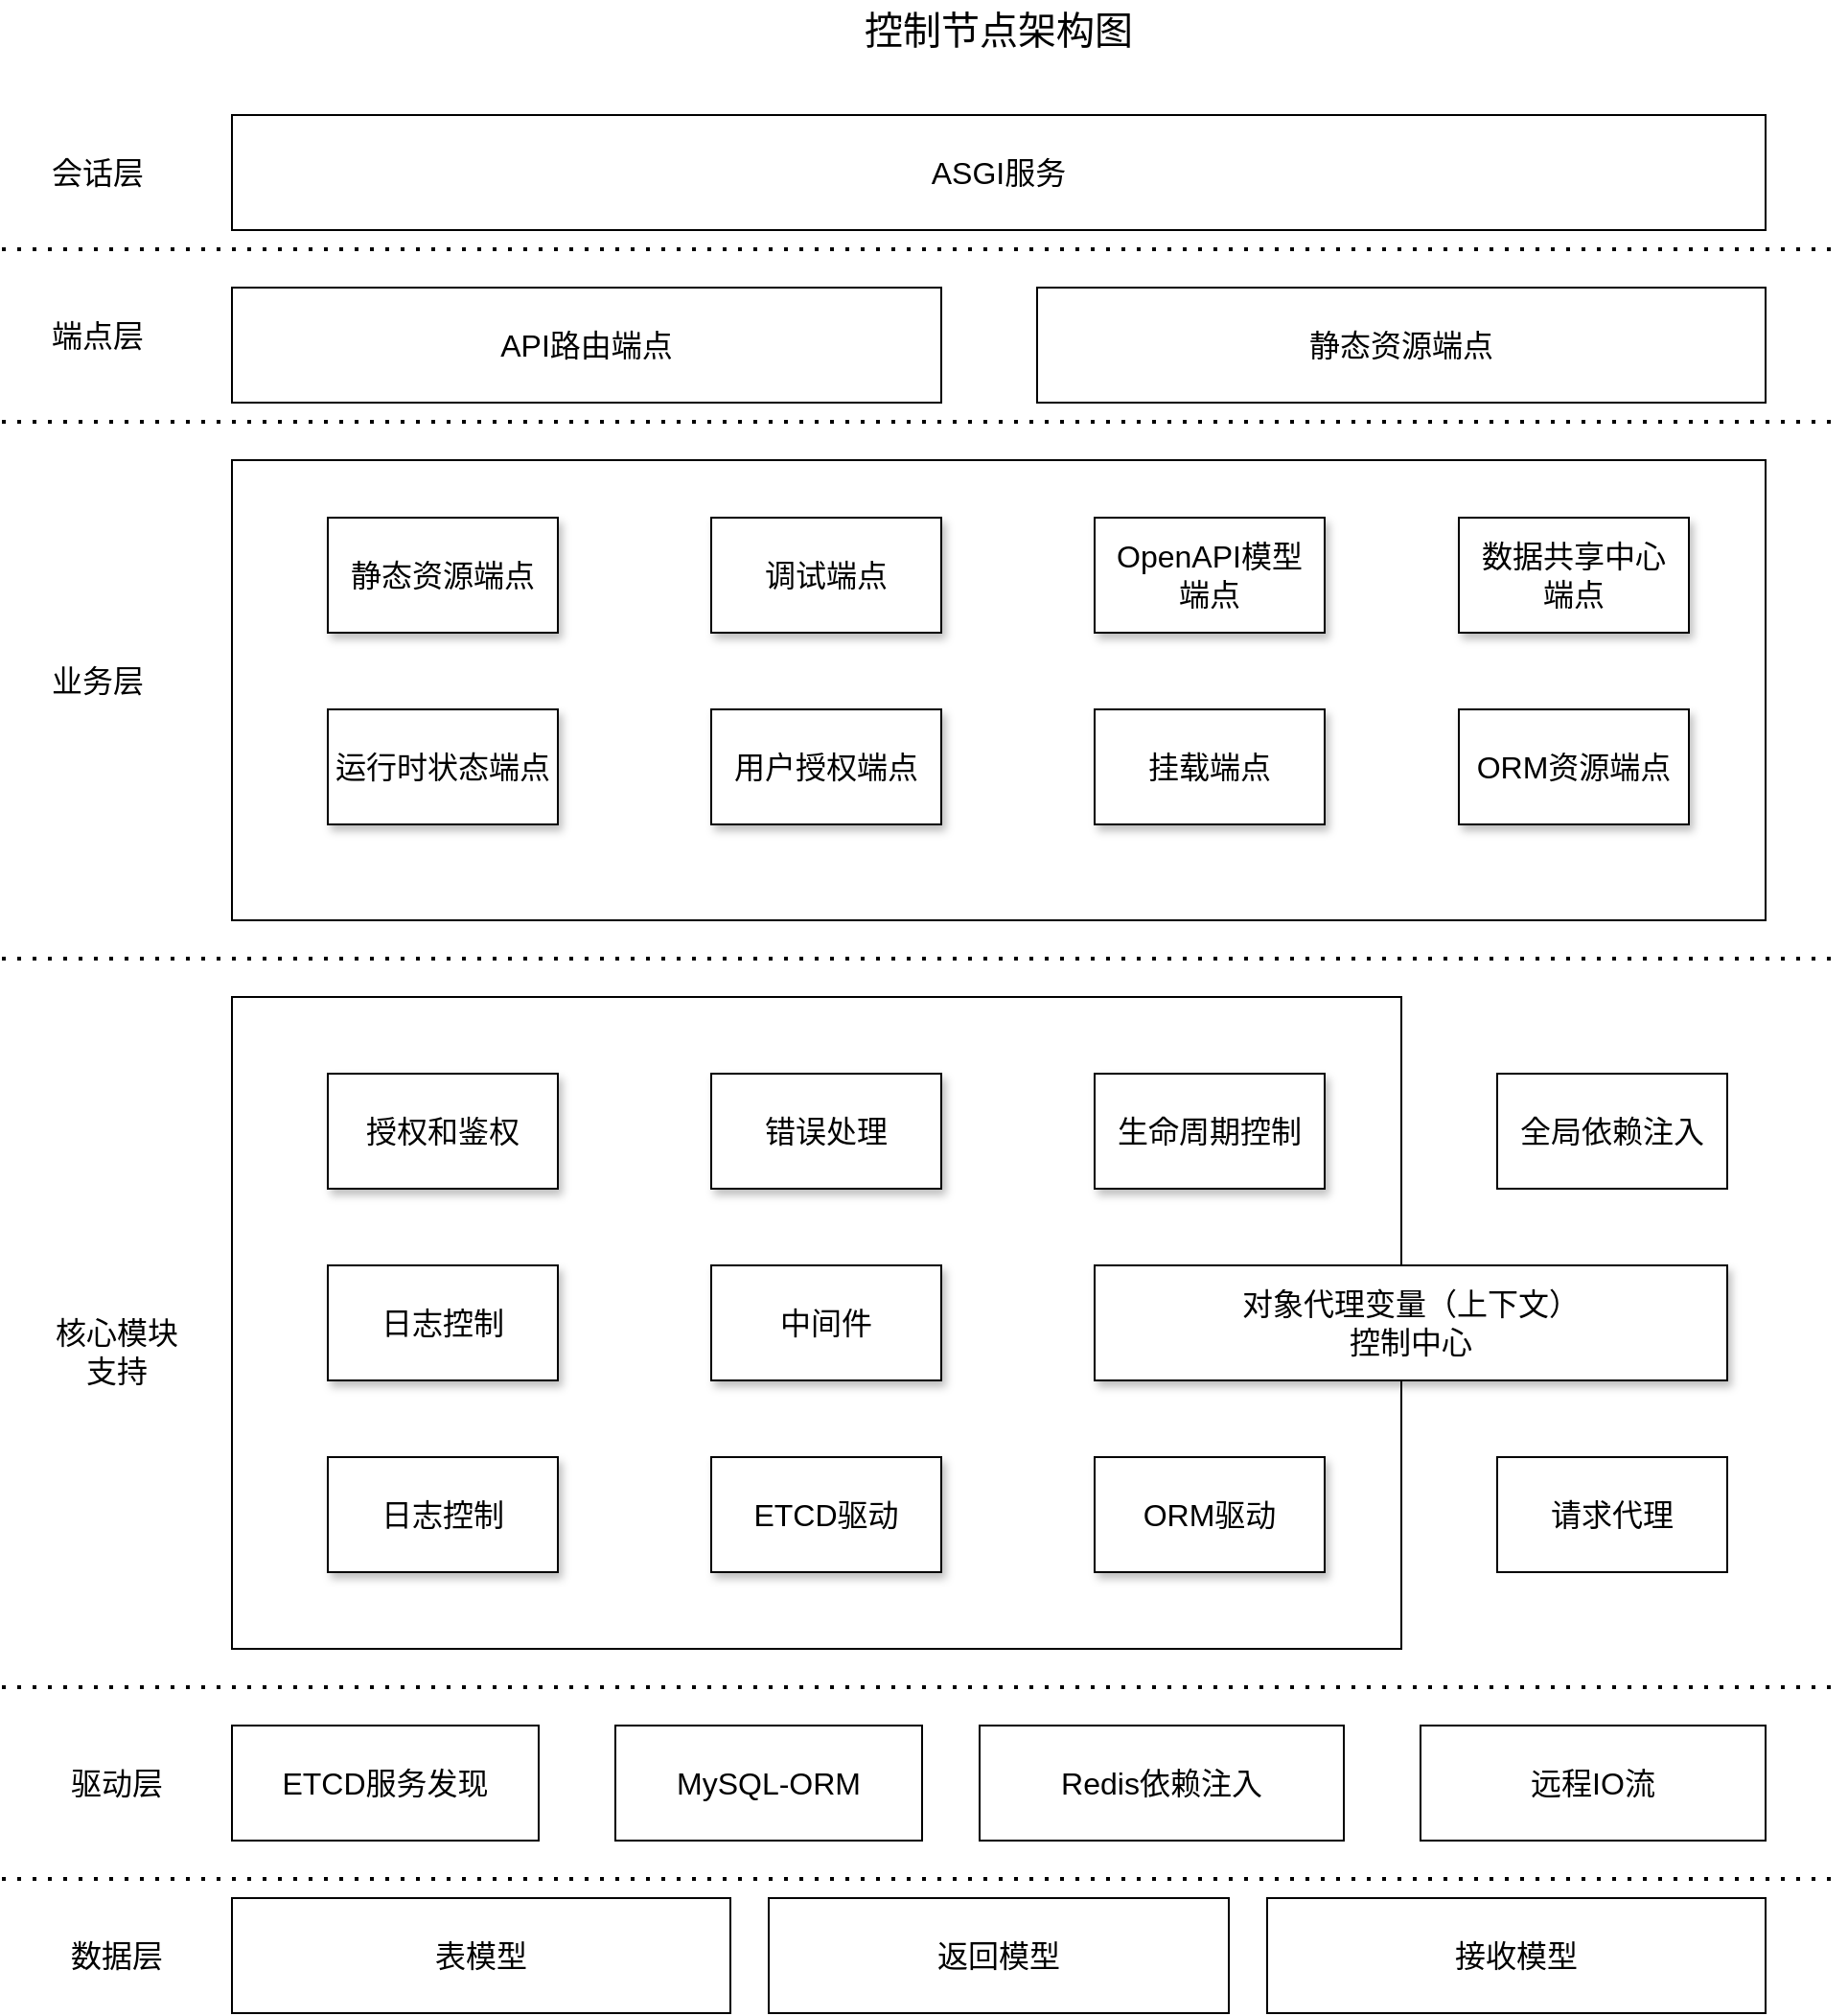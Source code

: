 <mxfile version="20.3.0" type="device"><diagram id="2f404044-711c-603c-8f00-f6bb4c023d3c" name="Page-1"><mxGraphModel dx="1483" dy="927" grid="1" gridSize="10" guides="1" tooltips="1" connect="1" arrows="1" fold="1" page="1" pageScale="1" pageWidth="1169" pageHeight="827" background="none" math="0" shadow="0"><root><mxCell id="0"/><mxCell id="1" parent="0"/><mxCell id="S9Ue2TmqH5O4oyoN3JfS-73" value="" style="rounded=0;whiteSpace=wrap;html=1;fontSize=16;" parent="1" vertex="1"><mxGeometry x="160" y="270" width="800" height="240" as="geometry"/></mxCell><mxCell id="S9Ue2TmqH5O4oyoN3JfS-75" value="ETCD服务发现" style="rounded=0;whiteSpace=wrap;html=1;fontSize=16;" parent="1" vertex="1"><mxGeometry x="160" y="930" width="160" height="60" as="geometry"/></mxCell><mxCell id="S9Ue2TmqH5O4oyoN3JfS-76" value="MySQL-ORM" style="rounded=0;whiteSpace=wrap;html=1;fontSize=16;" parent="1" vertex="1"><mxGeometry x="360" y="930" width="160" height="60" as="geometry"/></mxCell><mxCell id="S9Ue2TmqH5O4oyoN3JfS-77" value="Redis依赖注入" style="rounded=0;whiteSpace=wrap;html=1;fontSize=16;" parent="1" vertex="1"><mxGeometry x="550" y="930" width="190" height="60" as="geometry"/></mxCell><mxCell id="S9Ue2TmqH5O4oyoN3JfS-78" value="远程IO流" style="rounded=0;whiteSpace=wrap;html=1;fontSize=16;" parent="1" vertex="1"><mxGeometry x="780" y="930" width="180" height="60" as="geometry"/></mxCell><mxCell id="S9Ue2TmqH5O4oyoN3JfS-79" value="表模型" style="rounded=0;whiteSpace=wrap;html=1;fontSize=16;" parent="1" vertex="1"><mxGeometry x="160" y="1020" width="260" height="60" as="geometry"/></mxCell><mxCell id="S9Ue2TmqH5O4oyoN3JfS-80" value="返回模型" style="rounded=0;whiteSpace=wrap;html=1;fontSize=16;" parent="1" vertex="1"><mxGeometry x="440" y="1020" width="240" height="60" as="geometry"/></mxCell><mxCell id="S9Ue2TmqH5O4oyoN3JfS-81" value="接收模型" style="rounded=0;whiteSpace=wrap;html=1;fontSize=16;" parent="1" vertex="1"><mxGeometry x="700" y="1020" width="260" height="60" as="geometry"/></mxCell><mxCell id="S9Ue2TmqH5O4oyoN3JfS-86" value="静态资源端点" style="rounded=0;whiteSpace=wrap;html=1;fontSize=16;" parent="1" vertex="1"><mxGeometry x="580" y="180" width="380" height="60" as="geometry"/></mxCell><mxCell id="S9Ue2TmqH5O4oyoN3JfS-87" value="API路由端点" style="rounded=0;whiteSpace=wrap;html=1;fontSize=16;" parent="1" vertex="1"><mxGeometry x="160" y="180" width="370" height="60" as="geometry"/></mxCell><mxCell id="S9Ue2TmqH5O4oyoN3JfS-88" value="&lt;font style=&quot;font-size: 16px;&quot;&gt;ASGI服务&lt;/font&gt;" style="rounded=0;whiteSpace=wrap;html=1;fontSize=16;" parent="1" vertex="1"><mxGeometry x="160" y="90" width="800" height="60" as="geometry"/></mxCell><mxCell id="S9Ue2TmqH5O4oyoN3JfS-89" value="&lt;font style=&quot;font-size: 20px;&quot;&gt;控制节点架构图&lt;/font&gt;" style="text;html=1;strokeColor=none;fillColor=none;align=center;verticalAlign=middle;whiteSpace=wrap;rounded=0;fontSize=16;" parent="1" vertex="1"><mxGeometry x="340" y="30" width="440" height="30" as="geometry"/></mxCell><mxCell id="OtPTCFAwnewJ5O8wYeyV-1" value="" style="endArrow=none;dashed=1;html=1;dashPattern=1 3;strokeWidth=2;rounded=0;fontSize=16;" edge="1" parent="1"><mxGeometry width="50" height="50" relative="1" as="geometry"><mxPoint x="40" y="160" as="sourcePoint"/><mxPoint x="1000" y="160" as="targetPoint"/></mxGeometry></mxCell><mxCell id="OtPTCFAwnewJ5O8wYeyV-4" value="" style="endArrow=none;dashed=1;html=1;dashPattern=1 3;strokeWidth=2;rounded=0;fontSize=16;" edge="1" parent="1"><mxGeometry width="50" height="50" relative="1" as="geometry"><mxPoint x="40" y="250" as="sourcePoint"/><mxPoint x="1000" y="250" as="targetPoint"/></mxGeometry></mxCell><mxCell id="OtPTCFAwnewJ5O8wYeyV-5" value="静态资源端点" style="rounded=0;whiteSpace=wrap;html=1;fontSize=16;shadow=1;" vertex="1" parent="1"><mxGeometry x="210" y="300" width="120" height="60" as="geometry"/></mxCell><mxCell id="OtPTCFAwnewJ5O8wYeyV-6" value="调试端点" style="rounded=0;whiteSpace=wrap;html=1;fontSize=16;shadow=1;" vertex="1" parent="1"><mxGeometry x="410" y="300" width="120" height="60" as="geometry"/></mxCell><mxCell id="OtPTCFAwnewJ5O8wYeyV-7" value="OpenAPI模型&lt;br style=&quot;font-size: 16px;&quot;&gt;端点" style="rounded=0;whiteSpace=wrap;html=1;fontSize=16;shadow=1;" vertex="1" parent="1"><mxGeometry x="610" y="300" width="120" height="60" as="geometry"/></mxCell><mxCell id="OtPTCFAwnewJ5O8wYeyV-8" value="数据共享中心&lt;br style=&quot;font-size: 16px;&quot;&gt;端点" style="rounded=0;whiteSpace=wrap;html=1;fontSize=16;shadow=1;" vertex="1" parent="1"><mxGeometry x="800" y="300" width="120" height="60" as="geometry"/></mxCell><mxCell id="OtPTCFAwnewJ5O8wYeyV-9" value="运行时状态端点" style="rounded=0;whiteSpace=wrap;html=1;fontSize=16;shadow=1;" vertex="1" parent="1"><mxGeometry x="210" y="400" width="120" height="60" as="geometry"/></mxCell><mxCell id="OtPTCFAwnewJ5O8wYeyV-10" value="用户授权端点" style="rounded=0;whiteSpace=wrap;html=1;fontSize=16;shadow=1;" vertex="1" parent="1"><mxGeometry x="410" y="400" width="120" height="60" as="geometry"/></mxCell><mxCell id="OtPTCFAwnewJ5O8wYeyV-11" value="挂载端点" style="rounded=0;whiteSpace=wrap;html=1;fontSize=16;shadow=1;" vertex="1" parent="1"><mxGeometry x="610" y="400" width="120" height="60" as="geometry"/></mxCell><mxCell id="OtPTCFAwnewJ5O8wYeyV-12" value="ORM资源端点" style="rounded=0;whiteSpace=wrap;html=1;fontSize=16;shadow=1;" vertex="1" parent="1"><mxGeometry x="800" y="400" width="120" height="60" as="geometry"/></mxCell><mxCell id="OtPTCFAwnewJ5O8wYeyV-15" value="" style="rounded=0;whiteSpace=wrap;html=1;fontSize=16;" vertex="1" parent="1"><mxGeometry x="160" y="550" width="610" height="340" as="geometry"/></mxCell><mxCell id="OtPTCFAwnewJ5O8wYeyV-16" value="授权和鉴权" style="rounded=0;whiteSpace=wrap;html=1;fontSize=16;shadow=1;" vertex="1" parent="1"><mxGeometry x="210" y="590" width="120" height="60" as="geometry"/></mxCell><mxCell id="OtPTCFAwnewJ5O8wYeyV-17" value="错误处理" style="rounded=0;whiteSpace=wrap;html=1;fontSize=16;shadow=1;" vertex="1" parent="1"><mxGeometry x="410" y="590" width="120" height="60" as="geometry"/></mxCell><mxCell id="OtPTCFAwnewJ5O8wYeyV-18" value="生命周期控制" style="rounded=0;whiteSpace=wrap;html=1;fontSize=16;shadow=1;" vertex="1" parent="1"><mxGeometry x="610" y="590" width="120" height="60" as="geometry"/></mxCell><mxCell id="OtPTCFAwnewJ5O8wYeyV-19" value="日志控制" style="rounded=0;whiteSpace=wrap;html=1;fontSize=16;shadow=1;" vertex="1" parent="1"><mxGeometry x="210" y="690" width="120" height="60" as="geometry"/></mxCell><mxCell id="OtPTCFAwnewJ5O8wYeyV-20" value="中间件" style="rounded=0;whiteSpace=wrap;html=1;fontSize=16;shadow=1;" vertex="1" parent="1"><mxGeometry x="410" y="690" width="120" height="60" as="geometry"/></mxCell><mxCell id="OtPTCFAwnewJ5O8wYeyV-21" value="对象代理变量（上下文）&lt;br style=&quot;font-size: 16px;&quot;&gt;控制中心" style="rounded=0;whiteSpace=wrap;html=1;fontSize=16;shadow=1;" vertex="1" parent="1"><mxGeometry x="610" y="690" width="330" height="60" as="geometry"/></mxCell><mxCell id="OtPTCFAwnewJ5O8wYeyV-22" value="日志控制" style="rounded=0;whiteSpace=wrap;html=1;fontSize=16;shadow=1;" vertex="1" parent="1"><mxGeometry x="210" y="790" width="120" height="60" as="geometry"/></mxCell><mxCell id="OtPTCFAwnewJ5O8wYeyV-23" value="ETCD驱动" style="rounded=0;whiteSpace=wrap;html=1;fontSize=16;shadow=1;" vertex="1" parent="1"><mxGeometry x="410" y="790" width="120" height="60" as="geometry"/></mxCell><mxCell id="OtPTCFAwnewJ5O8wYeyV-24" value="ORM驱动" style="rounded=0;whiteSpace=wrap;html=1;fontSize=16;shadow=1;" vertex="1" parent="1"><mxGeometry x="610" y="790" width="120" height="60" as="geometry"/></mxCell><mxCell id="OtPTCFAwnewJ5O8wYeyV-25" value="请求代理" style="rounded=0;whiteSpace=wrap;html=1;fontSize=16;" vertex="1" parent="1"><mxGeometry x="820" y="790" width="120" height="60" as="geometry"/></mxCell><mxCell id="OtPTCFAwnewJ5O8wYeyV-26" value="全局依赖注入" style="rounded=0;whiteSpace=wrap;html=1;fontSize=16;" vertex="1" parent="1"><mxGeometry x="820" y="590" width="120" height="60" as="geometry"/></mxCell><mxCell id="OtPTCFAwnewJ5O8wYeyV-29" value="" style="endArrow=none;dashed=1;html=1;dashPattern=1 3;strokeWidth=2;rounded=0;fontSize=16;" edge="1" parent="1"><mxGeometry width="50" height="50" relative="1" as="geometry"><mxPoint x="40" y="530" as="sourcePoint"/><mxPoint x="1000" y="530" as="targetPoint"/></mxGeometry></mxCell><mxCell id="OtPTCFAwnewJ5O8wYeyV-30" value="" style="endArrow=none;dashed=1;html=1;dashPattern=1 3;strokeWidth=2;rounded=0;fontSize=16;" edge="1" parent="1"><mxGeometry width="50" height="50" relative="1" as="geometry"><mxPoint x="40" y="910" as="sourcePoint"/><mxPoint x="1000" y="910" as="targetPoint"/></mxGeometry></mxCell><mxCell id="OtPTCFAwnewJ5O8wYeyV-31" value="" style="endArrow=none;dashed=1;html=1;dashPattern=1 3;strokeWidth=2;rounded=0;fontSize=16;" edge="1" parent="1"><mxGeometry width="50" height="50" relative="1" as="geometry"><mxPoint x="40" y="1010" as="sourcePoint"/><mxPoint x="1000" y="1010" as="targetPoint"/></mxGeometry></mxCell><mxCell id="OtPTCFAwnewJ5O8wYeyV-32" value="&lt;font style=&quot;font-size: 16px;&quot;&gt;会话层&lt;/font&gt;" style="text;html=1;strokeColor=none;fillColor=none;align=center;verticalAlign=middle;whiteSpace=wrap;rounded=0;fontSize=16;" vertex="1" parent="1"><mxGeometry x="50" y="105" width="80" height="30" as="geometry"/></mxCell><mxCell id="OtPTCFAwnewJ5O8wYeyV-33" value="端点层" style="text;html=1;strokeColor=none;fillColor=none;align=center;verticalAlign=middle;whiteSpace=wrap;rounded=0;fontSize=16;" vertex="1" parent="1"><mxGeometry x="50" y="190" width="80" height="30" as="geometry"/></mxCell><mxCell id="OtPTCFAwnewJ5O8wYeyV-34" value="业务层" style="text;html=1;strokeColor=none;fillColor=none;align=center;verticalAlign=middle;whiteSpace=wrap;rounded=0;fontSize=16;" vertex="1" parent="1"><mxGeometry x="50" y="370" width="80" height="30" as="geometry"/></mxCell><mxCell id="OtPTCFAwnewJ5O8wYeyV-35" value="核心模块支持" style="text;html=1;strokeColor=none;fillColor=none;align=center;verticalAlign=middle;whiteSpace=wrap;rounded=0;fontSize=16;" vertex="1" parent="1"><mxGeometry x="60" y="720" width="80" height="30" as="geometry"/></mxCell><mxCell id="OtPTCFAwnewJ5O8wYeyV-36" value="驱动层" style="text;html=1;strokeColor=none;fillColor=none;align=center;verticalAlign=middle;whiteSpace=wrap;rounded=0;fontSize=16;" vertex="1" parent="1"><mxGeometry x="60" y="945" width="80" height="30" as="geometry"/></mxCell><mxCell id="OtPTCFAwnewJ5O8wYeyV-37" value="数据层" style="text;html=1;strokeColor=none;fillColor=none;align=center;verticalAlign=middle;whiteSpace=wrap;rounded=0;fontSize=16;" vertex="1" parent="1"><mxGeometry x="60" y="1035" width="80" height="30" as="geometry"/></mxCell></root></mxGraphModel></diagram></mxfile>